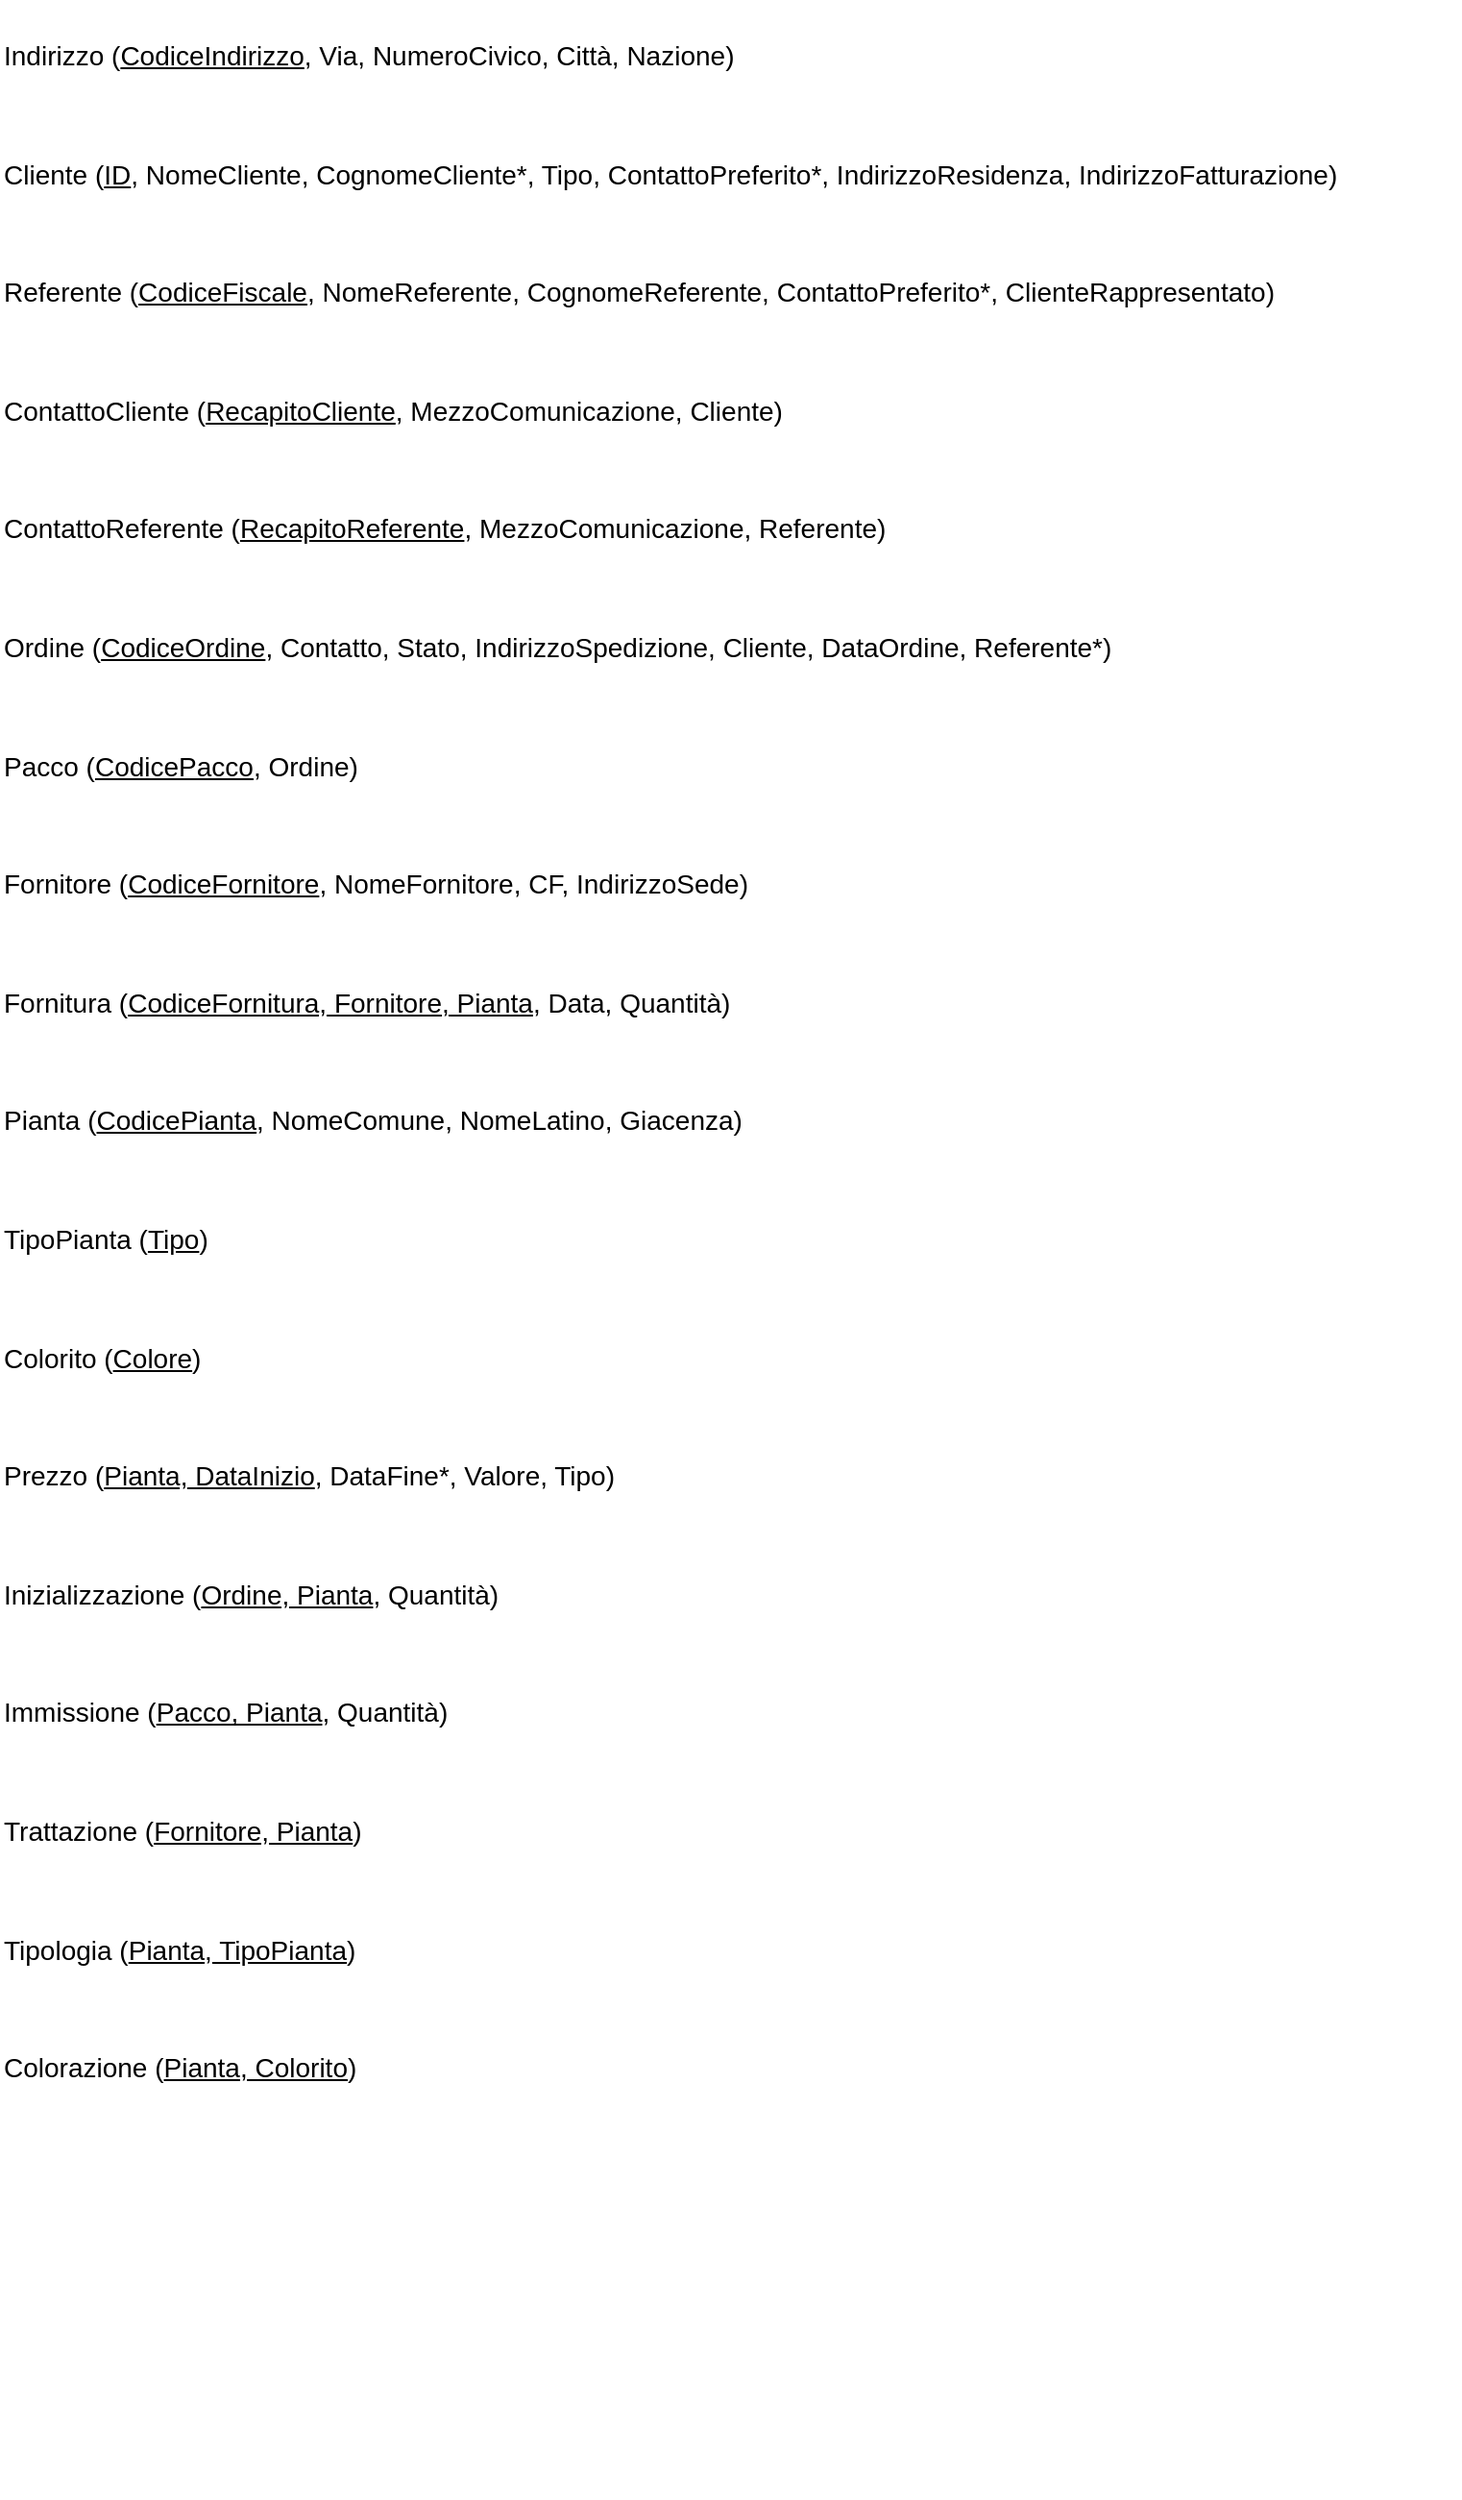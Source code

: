 <mxfile version="17.1.2" type="github">
  <diagram id="zvPepNI3hfkKhgqMAt4_" name="Page-1">
    <mxGraphModel dx="944" dy="497" grid="1" gridSize="10" guides="1" tooltips="1" connect="1" arrows="1" fold="1" page="1" pageScale="1" pageWidth="827" pageHeight="1169" math="0" shadow="0">
      <root>
        <mxCell id="0" />
        <mxCell id="1" parent="0" />
        <mxCell id="msPbHcleZsKroKTPQqEo-1" value="&lt;p class=&quot;MsoNormal&quot; align=&quot;left&quot; style=&quot;text-align: left ; font-size: 14px&quot;&gt;&lt;font style=&quot;font-size: 14px&quot;&gt;Indirizzo (&lt;u&gt;CodiceIndirizzo&lt;/u&gt;, Via, NumeroCivico, Città, Nazione)&lt;/font&gt;&lt;/p&gt;&lt;font style=&quot;font-size: 14px&quot;&gt;&lt;br&gt;&lt;/font&gt;&lt;p class=&quot;MsoNormal&quot; align=&quot;left&quot; style=&quot;text-align: left ; font-size: 14px&quot;&gt;&lt;font style=&quot;font-size: 14px&quot;&gt;Cliente (&lt;u&gt;ID&lt;/u&gt;, NomeCliente, CognomeCliente*, Tipo, ContattoPreferito*, IndirizzoResidenza, IndirizzoFatturazione)&lt;/font&gt;&lt;/p&gt;&lt;font style=&quot;font-size: 14px&quot;&gt;&lt;br&gt;&lt;/font&gt;&lt;p class=&quot;MsoNormal&quot; align=&quot;left&quot; style=&quot;text-align: left ; font-size: 14px&quot;&gt;&lt;font style=&quot;font-size: 14px&quot;&gt;Referente (&lt;u&gt;CodiceFiscale&lt;/u&gt;, NomeReferente, CognomeReferente, ContattoPreferito*, ClienteRappresentato)&lt;/font&gt;&lt;/p&gt;&lt;font style=&quot;font-size: 14px&quot;&gt;&lt;br&gt;&lt;/font&gt;&lt;p class=&quot;MsoNormal&quot; style=&quot;font-size: 14px&quot;&gt;&lt;font style=&quot;font-size: 14px&quot;&gt;ContattoCliente (&lt;u&gt;RecapitoCliente&lt;/u&gt;, MezzoComunicazione, Cliente)&lt;/font&gt;&lt;/p&gt;&lt;font style=&quot;font-size: 14px&quot;&gt;&lt;br&gt;&lt;/font&gt;&lt;p class=&quot;MsoNormal&quot; style=&quot;font-size: 14px&quot;&gt;&lt;font style=&quot;font-size: 14px&quot;&gt;ContattoReferente (&lt;u&gt;RecapitoReferente&lt;/u&gt;, MezzoComunicazione, Referente)&lt;/font&gt;&lt;/p&gt;&lt;font style=&quot;font-size: 14px&quot;&gt;&lt;br&gt;&lt;/font&gt;&lt;p class=&quot;MsoNormal&quot; style=&quot;font-size: 14px&quot;&gt;&lt;font style=&quot;font-size: 14px&quot;&gt;Ordine (&lt;u&gt;CodiceOrdine&lt;/u&gt;, Contatto, Stato, IndirizzoSpedizione, Cliente, DataOrdine, Referente*)&lt;/font&gt;&lt;/p&gt;&lt;font style=&quot;font-size: 14px&quot;&gt;&lt;br&gt;&lt;/font&gt;&lt;p class=&quot;MsoNormal&quot; style=&quot;font-size: 14px&quot;&gt;&lt;font style=&quot;font-size: 14px&quot;&gt;Pacco (&lt;u&gt;CodicePacco&lt;/u&gt;, Ordine)&lt;/font&gt;&lt;/p&gt;&lt;font style=&quot;font-size: 14px&quot;&gt;&lt;br&gt;&lt;/font&gt;&lt;p class=&quot;MsoNormal&quot; style=&quot;font-size: 14px&quot;&gt;&lt;font style=&quot;font-size: 14px&quot;&gt;Fornitore (&lt;u&gt;CodiceFornitore&lt;/u&gt;, NomeFornitore, CF, IndirizzoSede)&lt;/font&gt;&lt;/p&gt;&lt;font style=&quot;font-size: 14px&quot;&gt;&lt;br&gt;&lt;/font&gt;&lt;p class=&quot;MsoNormal&quot; style=&quot;font-size: 14px&quot;&gt;&lt;font style=&quot;font-size: 14px&quot;&gt;Fornitura (&lt;u&gt;CodiceFornitura, Fornitore, Pianta&lt;/u&gt;, Data, Quantità)&lt;/font&gt;&lt;/p&gt;&lt;font style=&quot;font-size: 14px&quot;&gt;&lt;br&gt;&lt;/font&gt;&lt;p class=&quot;MsoNormal&quot; style=&quot;font-size: 14px&quot;&gt;&lt;font style=&quot;font-size: 14px&quot;&gt;Pianta (&lt;u&gt;CodicePianta&lt;/u&gt;, NomeComune, NomeLatino, Giacenza)&lt;/font&gt;&lt;/p&gt;&lt;font style=&quot;font-size: 14px&quot;&gt;&lt;br&gt;&lt;/font&gt;&lt;p class=&quot;MsoNormal&quot; style=&quot;font-size: 14px&quot;&gt;&lt;font style=&quot;font-size: 14px&quot;&gt;TipoPianta (&lt;u&gt;Tipo&lt;/u&gt;)&lt;/font&gt;&lt;/p&gt;&lt;font style=&quot;font-size: 14px&quot;&gt;&lt;br&gt;&lt;/font&gt;&lt;p class=&quot;MsoNormal&quot; style=&quot;font-size: 14px&quot;&gt;&lt;font style=&quot;font-size: 14px&quot;&gt;Colorito (&lt;u&gt;Colore&lt;/u&gt;)&lt;/font&gt;&lt;/p&gt;&lt;font style=&quot;font-size: 14px&quot;&gt;&lt;br&gt;&lt;/font&gt;&lt;p class=&quot;MsoNormal&quot; style=&quot;font-size: 14px&quot;&gt;&lt;font style=&quot;font-size: 14px&quot;&gt;Prezzo (&lt;u&gt;Pianta, DataInizio&lt;/u&gt;, DataFine*, Valore, Tipo)&lt;/font&gt;&lt;/p&gt;&lt;font style=&quot;font-size: 14px&quot;&gt;&lt;br&gt;&lt;/font&gt;&lt;p class=&quot;MsoNormal&quot; style=&quot;font-size: 14px&quot;&gt;&lt;font style=&quot;font-size: 14px&quot;&gt;Inizializzazione (&lt;u&gt;Ordine, Pianta&lt;/u&gt;, Quantità)&lt;/font&gt;&lt;/p&gt;&lt;font style=&quot;font-size: 14px&quot;&gt;&lt;br&gt;&lt;/font&gt;&lt;p class=&quot;MsoNormal&quot; style=&quot;font-size: 14px&quot;&gt;&lt;font style=&quot;font-size: 14px&quot;&gt;Immissione (&lt;u&gt;Pacco, Pianta&lt;/u&gt;, Quantità)&lt;/font&gt;&lt;/p&gt;&lt;font style=&quot;font-size: 14px&quot;&gt;&lt;br&gt;&lt;/font&gt;&lt;p class=&quot;MsoNormal&quot; style=&quot;font-size: 14px&quot;&gt;&lt;font style=&quot;font-size: 14px&quot;&gt;Trattazione (&lt;u&gt;Fornitore, Pianta&lt;/u&gt;)&lt;/font&gt;&lt;/p&gt;&lt;font style=&quot;font-size: 14px&quot;&gt;&lt;br&gt;&lt;/font&gt;&lt;p class=&quot;MsoNormal&quot; style=&quot;font-size: 14px&quot;&gt;&lt;font style=&quot;font-size: 14px&quot;&gt;Tipologia (&lt;u&gt;Pianta, TipoPianta&lt;/u&gt;)&lt;/font&gt;&lt;/p&gt;&lt;font style=&quot;font-size: 14px&quot;&gt;&lt;br&gt;&lt;/font&gt;&lt;p class=&quot;MsoNormal&quot; style=&quot;font-size: 14px&quot;&gt;&lt;font style=&quot;font-size: 14px&quot;&gt;Colorazione (&lt;u&gt;Pianta, Colorito&lt;/u&gt;)&lt;/font&gt;&lt;/p&gt;" style="text;whiteSpace=wrap;html=1;" vertex="1" parent="1">
          <mxGeometry x="40" y="50" width="760" height="1300" as="geometry" />
        </mxCell>
      </root>
    </mxGraphModel>
  </diagram>
</mxfile>
